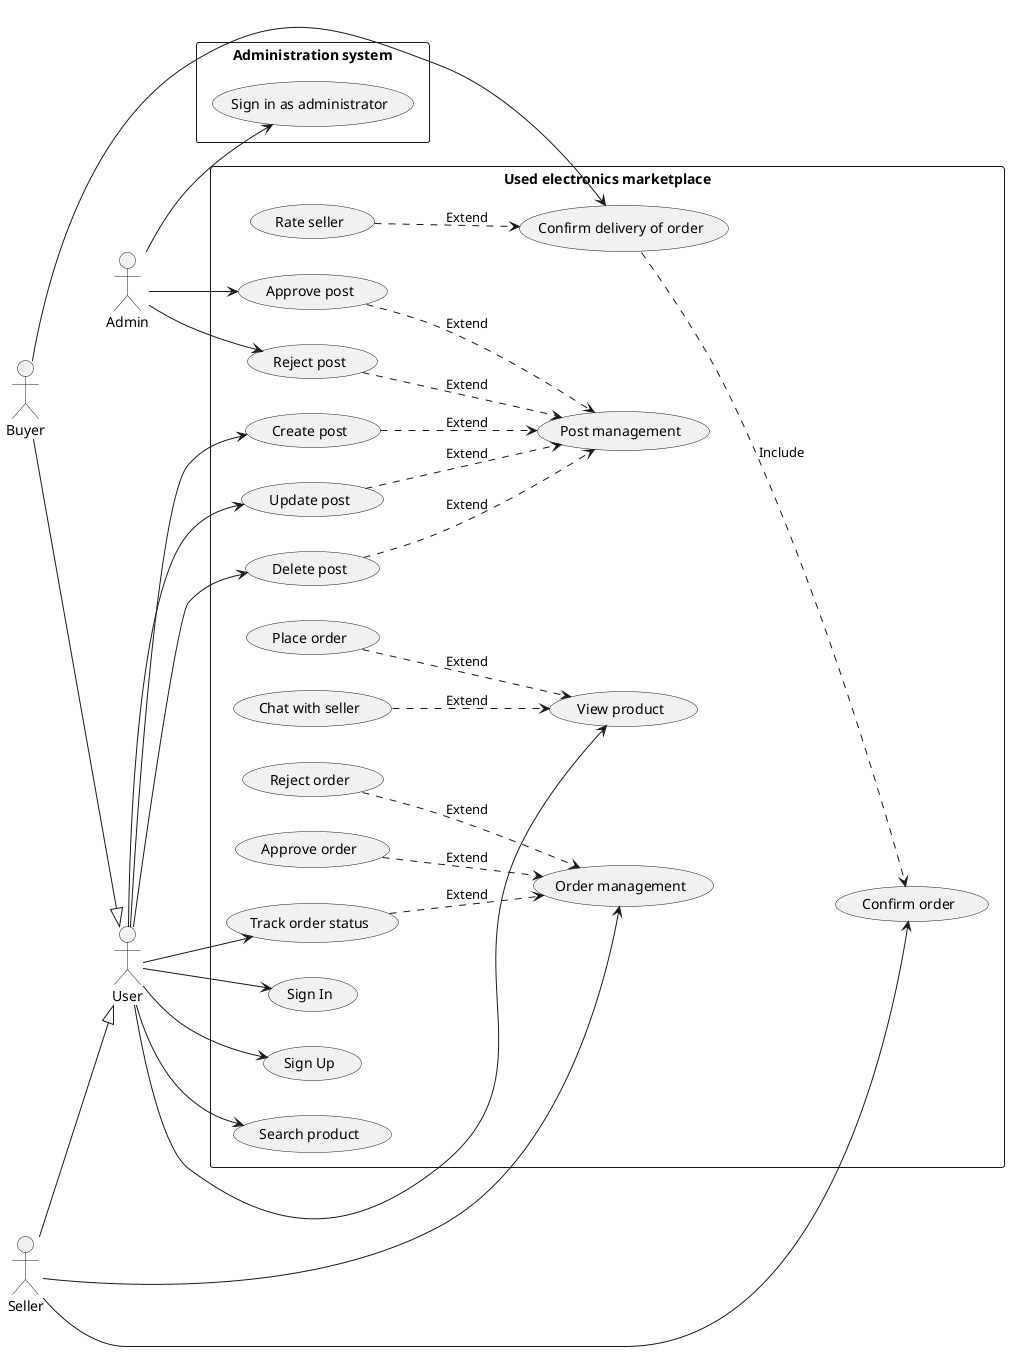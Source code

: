 @startuml
left to right direction
skinparam packageStyle rectangle
actor User
actor Admin
actor Buyer
actor Seller
rectangle "Used electronics marketplace" {
    User --> (Sign In)
    User --> (Sign Up)
    User --> (View product)
    User --> (Search product)
    (Create post) ..> (Post management): Extend
    (Update post) ..> (Post management): Extend
    (Delete post) ..> (Post management): Extend
    (Approve post) ..> (Post management): Extend
    (Reject post) ..> (Post management): Extend
    (Chat with seller) ..> (View product): Extend
    (Place order) ..> (View product): Extend
    User --> (Create post)
    User --> (Update post)
    User --> (Delete post)
    Admin --> (Approve post)
    Admin --> (Reject post)
    (Approve order) ..> (Order management): Extend
    (Reject order) ..> (Order management): Extend
    (Track order status) ..> (Order management): Extend
    Seller --> (Order management)
    User --> (Track order status)
    Buyer --> (Confirm delivery of order)
    (Rate seller) ..> (Confirm delivery of order): Extend
    Seller --> (Confirm order)
    (Confirm delivery of order) ..> (Confirm order): Include
}
rectangle "Administration system"{
    Admin --> (Sign in as administrator)
}

Buyer --|> User
Seller --|> User

@enduml

